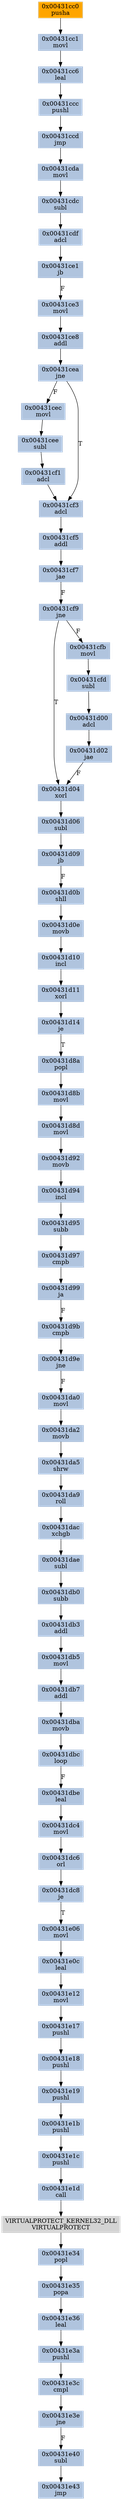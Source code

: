 strict digraph G {
	graph [bgcolor=transparent,
		name=G
	];
	node [color=lightsteelblue,
		fillcolor=lightsteelblue,
		shape=rectangle,
		style=filled
	];
	"0x00431e3a"	[label="0x00431e3a
pushl"];
	"0x00431e3c"	[label="0x00431e3c
cmpl"];
	"0x00431e3a" -> "0x00431e3c"	[color="#000000"];
	"0x00431d94"	[label="0x00431d94
incl"];
	"0x00431d95"	[label="0x00431d95
subb"];
	"0x00431d94" -> "0x00431d95"	[color="#000000"];
	"0x00431d02"	[label="0x00431d02
jae"];
	"0x00431d04"	[label="0x00431d04
xorl"];
	"0x00431d02" -> "0x00431d04"	[color="#000000",
		label=F];
	"0x00431d9e"	[label="0x00431d9e
jne"];
	"0x00431da0"	[label="0x00431da0
movl"];
	"0x00431d9e" -> "0x00431da0"	[color="#000000",
		label=F];
	"0x00431e40"	[label="0x00431e40
subl"];
	"0x00431e43"	[label="0x00431e43
jmp"];
	"0x00431e40" -> "0x00431e43"	[color="#000000"];
	"0x00431e18"	[label="0x00431e18
pushl"];
	"0x00431e19"	[label="0x00431e19
pushl"];
	"0x00431e18" -> "0x00431e19"	[color="#000000"];
	"0x00431d0e"	[label="0x00431d0e
movb"];
	"0x00431d10"	[label="0x00431d10
incl"];
	"0x00431d0e" -> "0x00431d10"	[color="#000000"];
	"0x00431cf7"	[label="0x00431cf7
jae"];
	"0x00431cf9"	[label="0x00431cf9
jne"];
	"0x00431cf7" -> "0x00431cf9"	[color="#000000",
		label=F];
	"0x00431cea"	[label="0x00431cea
jne"];
	"0x00431cec"	[label="0x00431cec
movl"];
	"0x00431cea" -> "0x00431cec"	[color="#000000",
		label=F];
	"0x00431cf3"	[label="0x00431cf3
adcl"];
	"0x00431cea" -> "0x00431cf3"	[color="#000000",
		label=T];
	"0x00431cda"	[label="0x00431cda
movl"];
	"0x00431cdc"	[label="0x00431cdc
subl"];
	"0x00431cda" -> "0x00431cdc"	[color="#000000"];
	"0x00431d97"	[label="0x00431d97
cmpb"];
	"0x00431d95" -> "0x00431d97"	[color="#000000"];
	"0x00431d8b"	[label="0x00431d8b
movl"];
	"0x00431d8d"	[label="0x00431d8d
movl"];
	"0x00431d8b" -> "0x00431d8d"	[color="#000000"];
	"0x00431cee"	[label="0x00431cee
subl"];
	"0x00431cf1"	[label="0x00431cf1
adcl"];
	"0x00431cee" -> "0x00431cf1"	[color="#000000"];
	"0x00431dc6"	[label="0x00431dc6
orl"];
	"0x00431dc8"	[label="0x00431dc8
je"];
	"0x00431dc6" -> "0x00431dc8"	[color="#000000"];
	"0x00431cf5"	[label="0x00431cf5
addl"];
	"0x00431cf5" -> "0x00431cf7"	[color="#000000"];
	"0x00431e34"	[label="0x00431e34
popl"];
	"0x00431e35"	[label="0x00431e35
popa"];
	"0x00431e34" -> "0x00431e35"	[color="#000000"];
	"0x00431cec" -> "0x00431cee"	[color="#000000"];
	"0x00431cfd"	[label="0x00431cfd
subl"];
	"0x00431d00"	[label="0x00431d00
adcl"];
	"0x00431cfd" -> "0x00431d00"	[color="#000000"];
	"0x00431db7"	[label="0x00431db7
addl"];
	"0x00431dba"	[label="0x00431dba
movb"];
	"0x00431db7" -> "0x00431dba"	[color="#000000"];
	"0x00431d99"	[label="0x00431d99
ja"];
	"0x00431d9b"	[label="0x00431d9b
cmpb"];
	"0x00431d99" -> "0x00431d9b"	[color="#000000",
		label=F];
	"0x00431cc0"	[color=lightgrey,
		fillcolor=orange,
		label="0x00431cc0
pusha"];
	"0x00431cc1"	[label="0x00431cc1
movl"];
	"0x00431cc0" -> "0x00431cc1"	[color="#000000"];
	"0x00431da2"	[label="0x00431da2
movb"];
	"0x00431da5"	[label="0x00431da5
shrw"];
	"0x00431da2" -> "0x00431da5"	[color="#000000"];
	"0x00431cc6"	[label="0x00431cc6
leal"];
	"0x00431ccc"	[label="0x00431ccc
pushl"];
	"0x00431cc6" -> "0x00431ccc"	[color="#000000"];
	"0x00431e36"	[label="0x00431e36
leal"];
	"0x00431e36" -> "0x00431e3a"	[color="#000000"];
	"0x00431ccd"	[label="0x00431ccd
jmp"];
	"0x00431ccd" -> "0x00431cda"	[color="#000000"];
	"0x00431e06"	[label="0x00431e06
movl"];
	"0x00431e0c"	[label="0x00431e0c
leal"];
	"0x00431e06" -> "0x00431e0c"	[color="#000000"];
	"0x00431cdf"	[label="0x00431cdf
adcl"];
	"0x00431ce1"	[label="0x00431ce1
jb"];
	"0x00431cdf" -> "0x00431ce1"	[color="#000000"];
	"0x00431d11"	[label="0x00431d11
xorl"];
	"0x00431d14"	[label="0x00431d14
je"];
	"0x00431d11" -> "0x00431d14"	[color="#000000"];
	"0x00431d92"	[label="0x00431d92
movb"];
	"0x00431d8d" -> "0x00431d92"	[color="#000000"];
	"0x00431e1b"	[label="0x00431e1b
pushl"];
	"0x00431e19" -> "0x00431e1b"	[color="#000000"];
	"0x00431d06"	[label="0x00431d06
subl"];
	"0x00431d04" -> "0x00431d06"	[color="#000000"];
	"0x00431e1d"	[label="0x00431e1d
call"];
	VIRTUALPROTECT_KERNEL32_DLL	[color=lightgrey,
		fillcolor=lightgrey,
		label="VIRTUALPROTECT_KERNEL32_DLL
VIRTUALPROTECT"];
	"0x00431e1d" -> VIRTUALPROTECT_KERNEL32_DLL	[color="#000000"];
	"0x00431cc1" -> "0x00431cc6"	[color="#000000"];
	"0x00431d09"	[label="0x00431d09
jb"];
	"0x00431d0b"	[label="0x00431d0b
shll"];
	"0x00431d09" -> "0x00431d0b"	[color="#000000",
		label=F];
	"0x00431ce3"	[label="0x00431ce3
movl"];
	"0x00431ce8"	[label="0x00431ce8
addl"];
	"0x00431ce3" -> "0x00431ce8"	[color="#000000"];
	"0x00431da0" -> "0x00431da2"	[color="#000000"];
	"0x00431d9b" -> "0x00431d9e"	[color="#000000"];
	"0x00431dbc"	[label="0x00431dbc
loop"];
	"0x00431dba" -> "0x00431dbc"	[color="#000000"];
	"0x00431da9"	[label="0x00431da9
roll"];
	"0x00431dac"	[label="0x00431dac
xchgb"];
	"0x00431da9" -> "0x00431dac"	[color="#000000"];
	"0x00431da5" -> "0x00431da9"	[color="#000000"];
	"0x00431d8a"	[label="0x00431d8a
popl"];
	"0x00431d14" -> "0x00431d8a"	[color="#000000",
		label=T];
	"0x00431cfb"	[label="0x00431cfb
movl"];
	"0x00431cfb" -> "0x00431cfd"	[color="#000000"];
	"0x00431e3e"	[label="0x00431e3e
jne"];
	"0x00431e3c" -> "0x00431e3e"	[color="#000000"];
	"0x00431dae"	[label="0x00431dae
subl"];
	"0x00431dac" -> "0x00431dae"	[color="#000000"];
	"0x00431d10" -> "0x00431d11"	[color="#000000"];
	"0x00431d8a" -> "0x00431d8b"	[color="#000000"];
	"0x00431d0b" -> "0x00431d0e"	[color="#000000"];
	VIRTUALPROTECT_KERNEL32_DLL -> "0x00431e34"	[color="#000000"];
	"0x00431d06" -> "0x00431d09"	[color="#000000"];
	"0x00431ce1" -> "0x00431ce3"	[color="#000000",
		label=F];
	"0x00431cdc" -> "0x00431cdf"	[color="#000000"];
	"0x00431d97" -> "0x00431d99"	[color="#000000"];
	"0x00431d00" -> "0x00431d02"	[color="#000000"];
	"0x00431e1c"	[label="0x00431e1c
pushl"];
	"0x00431e1b" -> "0x00431e1c"	[color="#000000"];
	"0x00431db0"	[label="0x00431db0
subb"];
	"0x00431db3"	[label="0x00431db3
addl"];
	"0x00431db0" -> "0x00431db3"	[color="#000000"];
	"0x00431ce8" -> "0x00431cea"	[color="#000000"];
	"0x00431dbe"	[label="0x00431dbe
leal"];
	"0x00431dbc" -> "0x00431dbe"	[color="#000000",
		label=F];
	"0x00431db5"	[label="0x00431db5
movl"];
	"0x00431db5" -> "0x00431db7"	[color="#000000"];
	"0x00431dc4"	[label="0x00431dc4
movl"];
	"0x00431dc4" -> "0x00431dc6"	[color="#000000"];
	"0x00431db3" -> "0x00431db5"	[color="#000000"];
	"0x00431d92" -> "0x00431d94"	[color="#000000"];
	"0x00431cf1" -> "0x00431cf3"	[color="#000000"];
	"0x00431e1c" -> "0x00431e1d"	[color="#000000"];
	"0x00431dbe" -> "0x00431dc4"	[color="#000000"];
	"0x00431cf9" -> "0x00431d04"	[color="#000000",
		label=T];
	"0x00431cf9" -> "0x00431cfb"	[color="#000000",
		label=F];
	"0x00431e12"	[label="0x00431e12
movl"];
	"0x00431e0c" -> "0x00431e12"	[color="#000000"];
	"0x00431cf3" -> "0x00431cf5"	[color="#000000"];
	"0x00431dae" -> "0x00431db0"	[color="#000000"];
	"0x00431e35" -> "0x00431e36"	[color="#000000"];
	"0x00431e17"	[label="0x00431e17
pushl"];
	"0x00431e17" -> "0x00431e18"	[color="#000000"];
	"0x00431e3e" -> "0x00431e40"	[color="#000000",
		label=F];
	"0x00431ccc" -> "0x00431ccd"	[color="#000000"];
	"0x00431dc8" -> "0x00431e06"	[color="#000000",
		label=T];
	"0x00431e12" -> "0x00431e17"	[color="#000000"];
}
